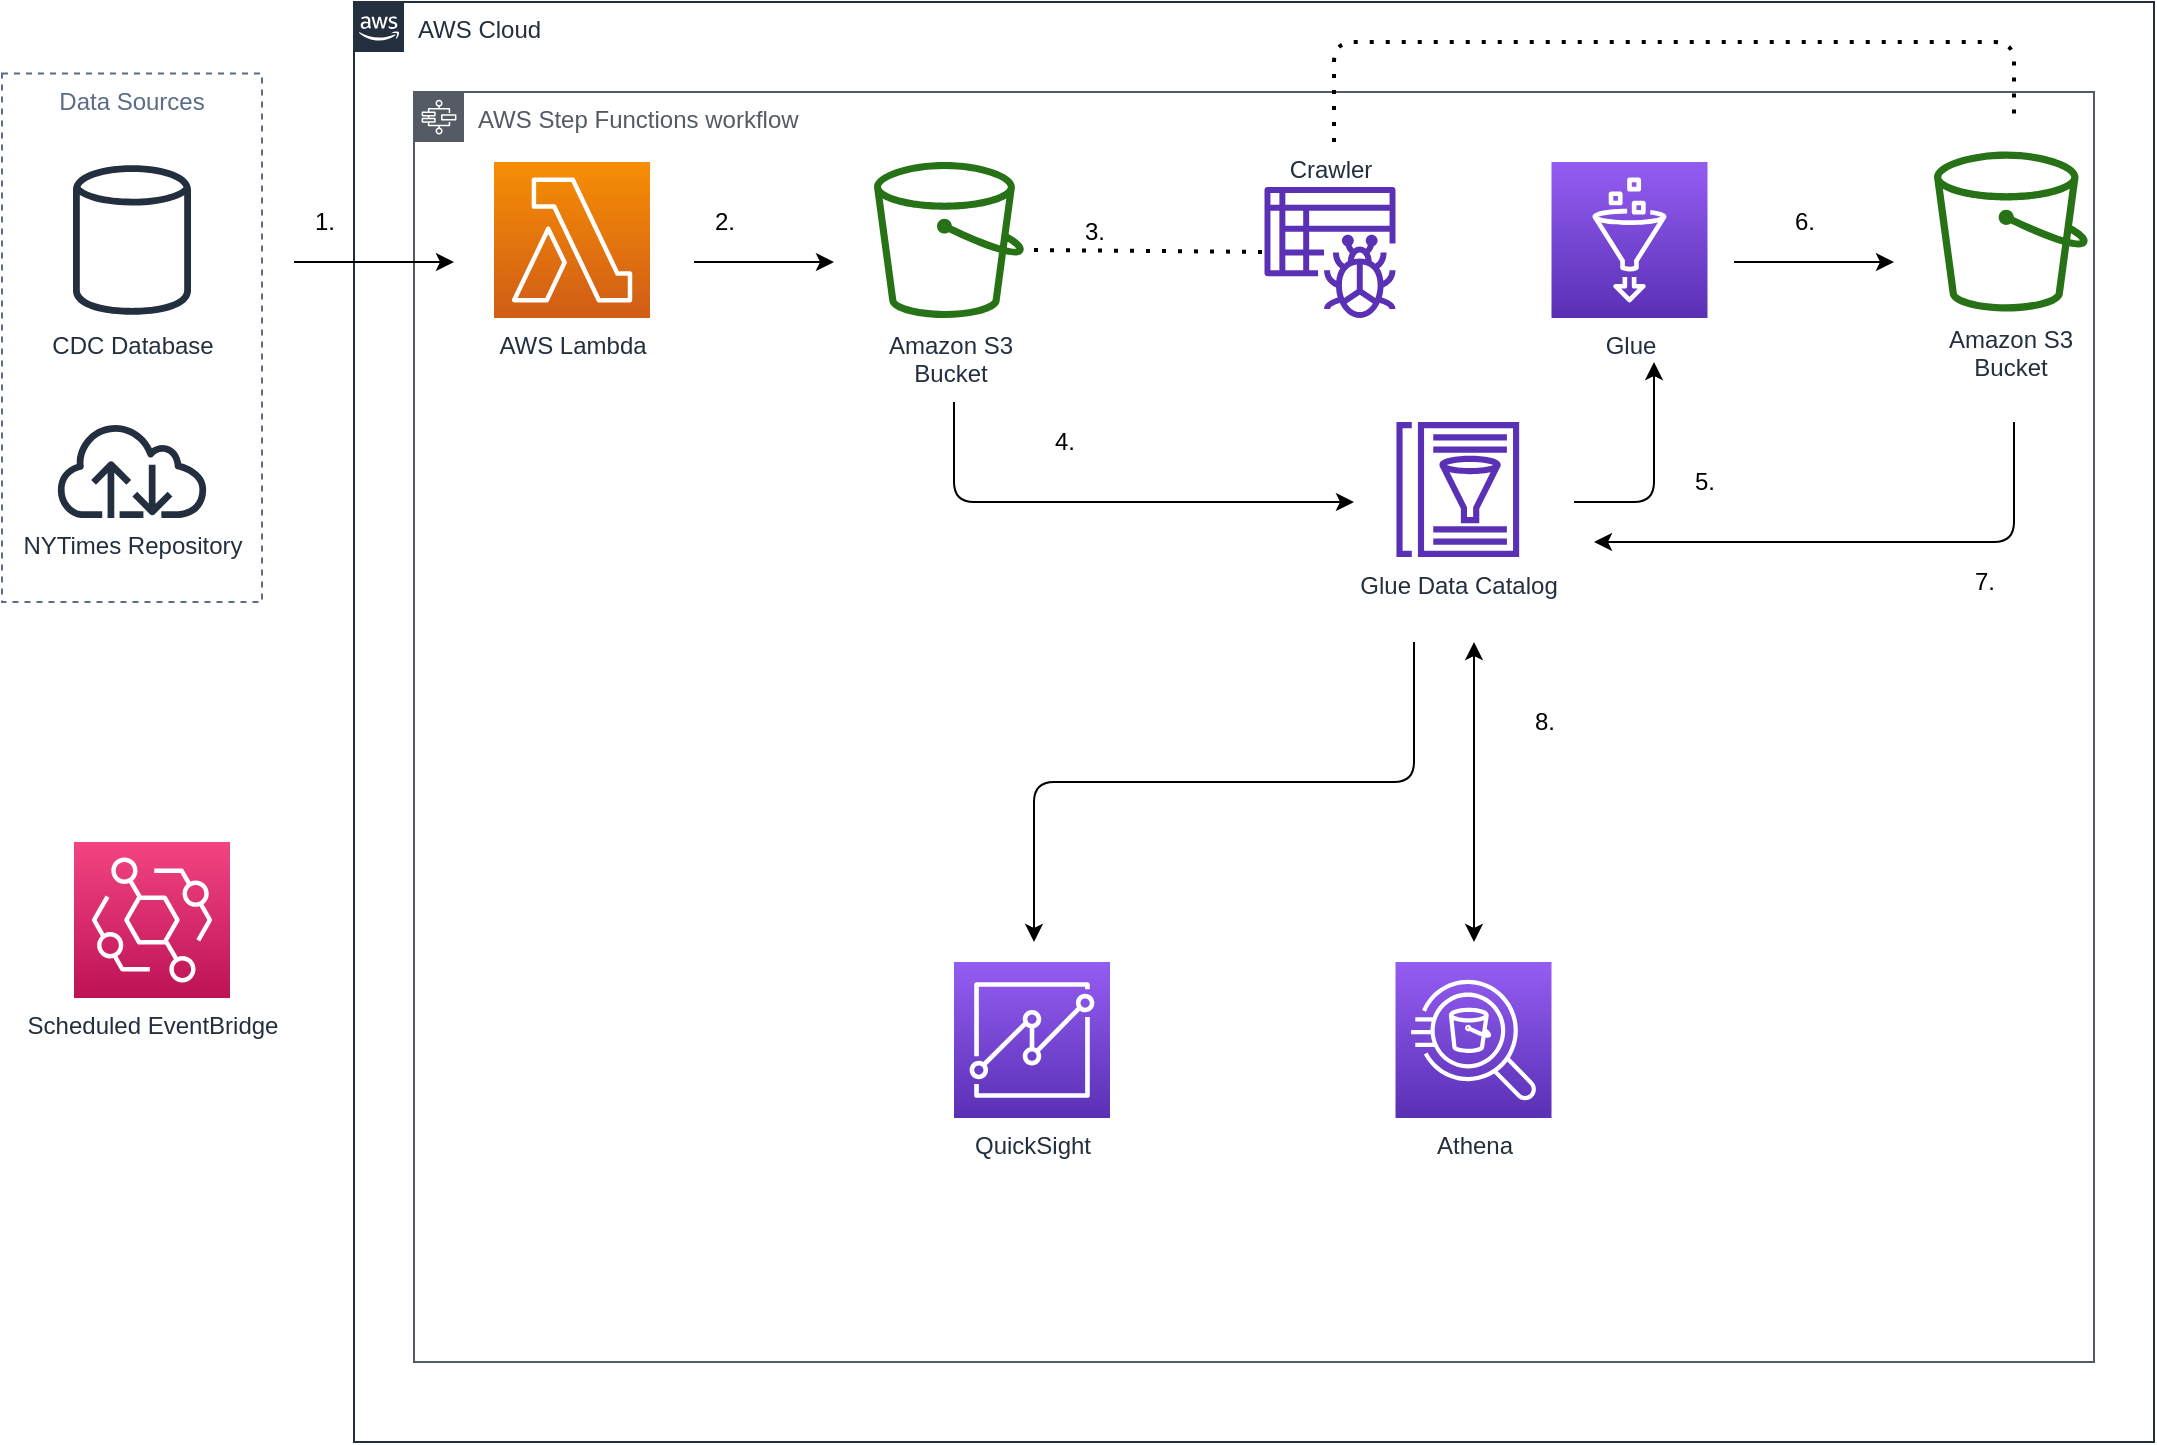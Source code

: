 <mxfile version="14.9.6" type="github">
  <diagram id="Ht1M8jgEwFfnCIfOTk4-" name="Page-1">
    <mxGraphModel dx="1517" dy="1747" grid="1" gridSize="10" guides="1" tooltips="1" connect="1" arrows="1" fold="1" page="1" pageScale="1" pageWidth="1169" pageHeight="827" math="0" shadow="0">
      <root>
        <mxCell id="0" />
        <mxCell id="1" parent="0" />
        <mxCell id="sa49QsE0EUEzj36IuMwf-55" value="AWS Cloud" style="points=[[0,0],[0.25,0],[0.5,0],[0.75,0],[1,0],[1,0.25],[1,0.5],[1,0.75],[1,1],[0.75,1],[0.5,1],[0.25,1],[0,1],[0,0.75],[0,0.5],[0,0.25]];outlineConnect=0;gradientColor=none;html=1;whiteSpace=wrap;fontSize=12;fontStyle=0;shape=mxgraph.aws4.group;grIcon=mxgraph.aws4.group_aws_cloud_alt;strokeColor=#232F3E;fillColor=none;verticalAlign=top;align=left;spacingLeft=30;fontColor=#232F3E;dashed=0;" vertex="1" parent="1">
          <mxGeometry x="230" y="-810" width="900" height="720" as="geometry" />
        </mxCell>
        <mxCell id="sa49QsE0EUEzj36IuMwf-57" value="AWS Step Functions workflow" style="outlineConnect=0;gradientColor=none;html=1;whiteSpace=wrap;fontSize=12;fontStyle=0;shape=mxgraph.aws4.group;grIcon=mxgraph.aws4.group_aws_step_functions_workflow;strokeColor=#545B64;fillColor=none;verticalAlign=top;align=left;spacingLeft=30;fontColor=#545B64;dashed=0;" vertex="1" parent="1">
          <mxGeometry x="260" y="-765" width="840" height="635" as="geometry" />
        </mxCell>
        <mxCell id="UEzPUAAOIrF-is8g5C7q-177" value="Amazon S3&lt;br&gt;Bucket&lt;br&gt;" style="outlineConnect=0;fontColor=#232F3E;gradientColor=none;fillColor=#277116;strokeColor=none;dashed=0;verticalLabelPosition=bottom;verticalAlign=top;align=center;html=1;fontSize=12;fontStyle=0;aspect=fixed;pointerEvents=1;shape=mxgraph.aws4.bucket;labelBackgroundColor=#ffffff;" parent="1" vertex="1">
          <mxGeometry x="490" y="-730" width="75" height="78" as="geometry" />
        </mxCell>
        <mxCell id="W5TTyE3rxZX66SbKd2Jt-6" value="AWS Lambda" style="points=[[0,0,0],[0.25,0,0],[0.5,0,0],[0.75,0,0],[1,0,0],[0,1,0],[0.25,1,0],[0.5,1,0],[0.75,1,0],[1,1,0],[0,0.25,0],[0,0.5,0],[0,0.75,0],[1,0.25,0],[1,0.5,0],[1,0.75,0]];outlineConnect=0;fontColor=#232F3E;gradientColor=#F78E04;gradientDirection=north;fillColor=#D05C17;strokeColor=#ffffff;dashed=0;verticalLabelPosition=bottom;verticalAlign=top;align=center;html=1;fontSize=12;fontStyle=0;aspect=fixed;shape=mxgraph.aws4.resourceIcon;resIcon=mxgraph.aws4.lambda;" parent="1" vertex="1">
          <mxGeometry x="300" y="-730" width="78" height="78" as="geometry" />
        </mxCell>
        <mxCell id="W5TTyE3rxZX66SbKd2Jt-7" value="Glue" style="points=[[0,0,0],[0.25,0,0],[0.5,0,0],[0.75,0,0],[1,0,0],[0,1,0],[0.25,1,0],[0.5,1,0],[0.75,1,0],[1,1,0],[0,0.25,0],[0,0.5,0],[0,0.75,0],[1,0.25,0],[1,0.5,0],[1,0.75,0]];outlineConnect=0;fontColor=#232F3E;gradientColor=#945DF2;gradientDirection=north;fillColor=#5A30B5;strokeColor=#ffffff;dashed=0;verticalLabelPosition=bottom;verticalAlign=top;align=center;html=1;fontSize=12;fontStyle=0;aspect=fixed;shape=mxgraph.aws4.resourceIcon;resIcon=mxgraph.aws4.glue;" parent="1" vertex="1">
          <mxGeometry x="828.75" y="-730" width="78" height="78" as="geometry" />
        </mxCell>
        <mxCell id="W5TTyE3rxZX66SbKd2Jt-8" value="QuickSight" style="points=[[0,0,0],[0.25,0,0],[0.5,0,0],[0.75,0,0],[1,0,0],[0,1,0],[0.25,1,0],[0.5,1,0],[0.75,1,0],[1,1,0],[0,0.25,0],[0,0.5,0],[0,0.75,0],[1,0.25,0],[1,0.5,0],[1,0.75,0]];outlineConnect=0;fontColor=#232F3E;gradientColor=#945DF2;gradientDirection=north;fillColor=#5A30B5;strokeColor=#ffffff;dashed=0;verticalLabelPosition=bottom;verticalAlign=top;align=center;html=1;fontSize=12;fontStyle=0;aspect=fixed;shape=mxgraph.aws4.resourceIcon;resIcon=mxgraph.aws4.quicksight;" parent="1" vertex="1">
          <mxGeometry x="530" y="-330" width="78" height="78" as="geometry" />
        </mxCell>
        <mxCell id="W5TTyE3rxZX66SbKd2Jt-10" value="Athena" style="points=[[0,0,0],[0.25,0,0],[0.5,0,0],[0.75,0,0],[1,0,0],[0,1,0],[0.25,1,0],[0.5,1,0],[0.75,1,0],[1,1,0],[0,0.25,0],[0,0.5,0],[0,0.75,0],[1,0.25,0],[1,0.5,0],[1,0.75,0]];outlineConnect=0;fontColor=#232F3E;gradientColor=#945DF2;gradientDirection=north;fillColor=#5A30B5;strokeColor=#ffffff;dashed=0;verticalLabelPosition=bottom;verticalAlign=top;align=center;html=1;fontSize=12;fontStyle=0;aspect=fixed;shape=mxgraph.aws4.resourceIcon;resIcon=mxgraph.aws4.athena;" parent="1" vertex="1">
          <mxGeometry x="750.75" y="-330" width="78" height="78" as="geometry" />
        </mxCell>
        <mxCell id="W5TTyE3rxZX66SbKd2Jt-12" value="Glue Data Catalog" style="outlineConnect=0;fontColor=#232F3E;gradientColor=none;fillColor=#5A30B5;strokeColor=none;dashed=0;verticalLabelPosition=bottom;verticalAlign=top;align=center;html=1;fontSize=12;fontStyle=0;aspect=fixed;pointerEvents=1;shape=mxgraph.aws4.glue_data_catalog;labelPosition=center;" parent="1" vertex="1">
          <mxGeometry x="750.75" y="-600" width="62.31" height="67.5" as="geometry" />
        </mxCell>
        <mxCell id="W5TTyE3rxZX66SbKd2Jt-13" value="Data Sources" style="fillColor=none;strokeColor=#5A6C86;dashed=1;verticalAlign=top;fontStyle=0;fontColor=#5A6C86;" parent="1" vertex="1">
          <mxGeometry x="54" y="-774.25" width="130" height="264.25" as="geometry" />
        </mxCell>
        <mxCell id="W5TTyE3rxZX66SbKd2Jt-14" value="CDC Database" style="outlineConnect=0;fontColor=#232F3E;gradientColor=none;fillColor=#232F3E;strokeColor=none;dashed=0;verticalLabelPosition=bottom;verticalAlign=top;align=center;html=1;fontSize=12;fontStyle=0;aspect=fixed;pointerEvents=1;shape=mxgraph.aws4.generic_database;" parent="1" vertex="1">
          <mxGeometry x="89.5" y="-730" width="59" height="78" as="geometry" />
        </mxCell>
        <mxCell id="W5TTyE3rxZX66SbKd2Jt-15" value="NYTimes Repository" style="outlineConnect=0;fontColor=#232F3E;gradientColor=none;fillColor=#232F3E;strokeColor=none;dashed=0;verticalLabelPosition=bottom;verticalAlign=top;align=center;html=1;fontSize=12;fontStyle=0;aspect=fixed;pointerEvents=1;shape=mxgraph.aws4.internet;" parent="1" vertex="1">
          <mxGeometry x="80" y="-600" width="78" height="48" as="geometry" />
        </mxCell>
        <mxCell id="sa49QsE0EUEzj36IuMwf-1" value="Amazon S3&lt;br&gt;Bucket&lt;br&gt;" style="outlineConnect=0;fontColor=#232F3E;gradientColor=none;fillColor=#277116;strokeColor=none;dashed=0;verticalLabelPosition=bottom;verticalAlign=top;align=center;html=1;fontSize=12;fontStyle=0;aspect=fixed;pointerEvents=1;shape=mxgraph.aws4.bucket;labelBackgroundColor=#ffffff;" vertex="1" parent="1">
          <mxGeometry x="1020" y="-735.25" width="76.92" height="80" as="geometry" />
        </mxCell>
        <mxCell id="sa49QsE0EUEzj36IuMwf-2" value="Crawler" style="outlineConnect=0;fontColor=#232F3E;gradientColor=none;fillColor=#5A30B5;strokeColor=none;dashed=0;verticalLabelPosition=top;verticalAlign=bottom;align=center;html=1;fontSize=12;fontStyle=0;aspect=fixed;pointerEvents=1;shape=mxgraph.aws4.glue_crawlers;labelPosition=center;" vertex="1" parent="1">
          <mxGeometry x="685.25" y="-717.5" width="65.5" height="65.5" as="geometry" />
        </mxCell>
        <mxCell id="sa49QsE0EUEzj36IuMwf-19" style="edgeStyle=orthogonalEdgeStyle;rounded=0;orthogonalLoop=1;jettySize=auto;html=1;exitX=0.5;exitY=1;exitDx=0;exitDy=0;" edge="1" parent="1">
          <mxGeometry relative="1" as="geometry">
            <mxPoint x="789.75" y="-469.25" as="sourcePoint" />
            <mxPoint x="789.75" y="-469.25" as="targetPoint" />
          </mxGeometry>
        </mxCell>
        <mxCell id="sa49QsE0EUEzj36IuMwf-22" value="1." style="text;html=1;align=center;verticalAlign=middle;resizable=0;points=[];autosize=1;strokeColor=none;" vertex="1" parent="1">
          <mxGeometry x="200" y="-710" width="30" height="20" as="geometry" />
        </mxCell>
        <mxCell id="sa49QsE0EUEzj36IuMwf-33" value="" style="endArrow=classic;html=1;" edge="1" parent="1">
          <mxGeometry width="50" height="50" relative="1" as="geometry">
            <mxPoint x="200" y="-680" as="sourcePoint" />
            <mxPoint x="280" y="-680" as="targetPoint" />
          </mxGeometry>
        </mxCell>
        <mxCell id="sa49QsE0EUEzj36IuMwf-34" value="" style="endArrow=classic;html=1;" edge="1" parent="1">
          <mxGeometry width="50" height="50" relative="1" as="geometry">
            <mxPoint x="400" y="-680" as="sourcePoint" />
            <mxPoint x="470" y="-680" as="targetPoint" />
          </mxGeometry>
        </mxCell>
        <mxCell id="sa49QsE0EUEzj36IuMwf-35" value="2." style="text;html=1;align=center;verticalAlign=middle;resizable=0;points=[];autosize=1;strokeColor=none;" vertex="1" parent="1">
          <mxGeometry x="400" y="-710" width="30" height="20" as="geometry" />
        </mxCell>
        <mxCell id="sa49QsE0EUEzj36IuMwf-36" value="" style="endArrow=none;dashed=1;html=1;dashPattern=1 3;strokeWidth=2;" edge="1" parent="1" target="sa49QsE0EUEzj36IuMwf-2">
          <mxGeometry width="50" height="50" relative="1" as="geometry">
            <mxPoint x="570" y="-686" as="sourcePoint" />
            <mxPoint x="650" y="-480" as="targetPoint" />
          </mxGeometry>
        </mxCell>
        <mxCell id="sa49QsE0EUEzj36IuMwf-37" value="3. " style="text;html=1;align=center;verticalAlign=middle;resizable=0;points=[];autosize=1;strokeColor=none;" vertex="1" parent="1">
          <mxGeometry x="585" y="-705.25" width="30" height="20" as="geometry" />
        </mxCell>
        <mxCell id="sa49QsE0EUEzj36IuMwf-39" value="" style="endArrow=classic;html=1;" edge="1" parent="1">
          <mxGeometry width="50" height="50" relative="1" as="geometry">
            <mxPoint x="530" y="-610" as="sourcePoint" />
            <mxPoint x="730" y="-560" as="targetPoint" />
            <Array as="points">
              <mxPoint x="530" y="-560" />
            </Array>
          </mxGeometry>
        </mxCell>
        <mxCell id="sa49QsE0EUEzj36IuMwf-40" value="4." style="text;html=1;align=center;verticalAlign=middle;resizable=0;points=[];autosize=1;strokeColor=none;" vertex="1" parent="1">
          <mxGeometry x="570" y="-600" width="30" height="20" as="geometry" />
        </mxCell>
        <mxCell id="sa49QsE0EUEzj36IuMwf-43" value="" style="endArrow=classic;html=1;" edge="1" parent="1">
          <mxGeometry width="50" height="50" relative="1" as="geometry">
            <mxPoint x="840" y="-560" as="sourcePoint" />
            <mxPoint x="880" y="-630" as="targetPoint" />
            <Array as="points">
              <mxPoint x="880" y="-560" />
            </Array>
          </mxGeometry>
        </mxCell>
        <mxCell id="sa49QsE0EUEzj36IuMwf-44" value="5." style="text;html=1;align=center;verticalAlign=middle;resizable=0;points=[];autosize=1;strokeColor=none;" vertex="1" parent="1">
          <mxGeometry x="890" y="-580" width="30" height="20" as="geometry" />
        </mxCell>
        <mxCell id="sa49QsE0EUEzj36IuMwf-45" value="" style="endArrow=classic;html=1;" edge="1" parent="1">
          <mxGeometry width="50" height="50" relative="1" as="geometry">
            <mxPoint x="920" y="-680" as="sourcePoint" />
            <mxPoint x="1000" y="-680" as="targetPoint" />
          </mxGeometry>
        </mxCell>
        <mxCell id="sa49QsE0EUEzj36IuMwf-46" value="6." style="text;html=1;align=center;verticalAlign=middle;resizable=0;points=[];autosize=1;strokeColor=none;" vertex="1" parent="1">
          <mxGeometry x="940" y="-710" width="30" height="20" as="geometry" />
        </mxCell>
        <mxCell id="sa49QsE0EUEzj36IuMwf-47" value="" style="endArrow=none;dashed=1;html=1;dashPattern=1 3;strokeWidth=2;" edge="1" parent="1">
          <mxGeometry width="50" height="50" relative="1" as="geometry">
            <mxPoint x="720" y="-740" as="sourcePoint" />
            <mxPoint x="1060" y="-750" as="targetPoint" />
            <Array as="points">
              <mxPoint x="720" y="-790" />
              <mxPoint x="1060" y="-790" />
            </Array>
          </mxGeometry>
        </mxCell>
        <mxCell id="sa49QsE0EUEzj36IuMwf-48" value="" style="endArrow=classic;html=1;" edge="1" parent="1">
          <mxGeometry width="50" height="50" relative="1" as="geometry">
            <mxPoint x="1060" y="-600" as="sourcePoint" />
            <mxPoint x="850" y="-540" as="targetPoint" />
            <Array as="points">
              <mxPoint x="1060" y="-540" />
            </Array>
          </mxGeometry>
        </mxCell>
        <mxCell id="sa49QsE0EUEzj36IuMwf-49" value="7." style="text;html=1;align=center;verticalAlign=middle;resizable=0;points=[];autosize=1;strokeColor=none;" vertex="1" parent="1">
          <mxGeometry x="1030" y="-530" width="30" height="20" as="geometry" />
        </mxCell>
        <mxCell id="sa49QsE0EUEzj36IuMwf-50" value="" style="endArrow=classic;startArrow=classic;html=1;" edge="1" parent="1">
          <mxGeometry width="50" height="50" relative="1" as="geometry">
            <mxPoint x="790" y="-340" as="sourcePoint" />
            <mxPoint x="790" y="-490" as="targetPoint" />
          </mxGeometry>
        </mxCell>
        <mxCell id="sa49QsE0EUEzj36IuMwf-51" value="" style="endArrow=classic;html=1;" edge="1" parent="1">
          <mxGeometry width="50" height="50" relative="1" as="geometry">
            <mxPoint x="760" y="-490" as="sourcePoint" />
            <mxPoint x="570" y="-340" as="targetPoint" />
            <Array as="points">
              <mxPoint x="760" y="-420" />
              <mxPoint x="570" y="-420" />
            </Array>
          </mxGeometry>
        </mxCell>
        <mxCell id="sa49QsE0EUEzj36IuMwf-53" value="8." style="text;html=1;align=center;verticalAlign=middle;resizable=0;points=[];autosize=1;strokeColor=none;" vertex="1" parent="1">
          <mxGeometry x="810" y="-460" width="30" height="20" as="geometry" />
        </mxCell>
        <mxCell id="sa49QsE0EUEzj36IuMwf-56" value="Scheduled EventBridge" style="points=[[0,0,0],[0.25,0,0],[0.5,0,0],[0.75,0,0],[1,0,0],[0,1,0],[0.25,1,0],[0.5,1,0],[0.75,1,0],[1,1,0],[0,0.25,0],[0,0.5,0],[0,0.75,0],[1,0.25,0],[1,0.5,0],[1,0.75,0]];outlineConnect=0;fontColor=#232F3E;gradientColor=#F34482;gradientDirection=north;fillColor=#BC1356;strokeColor=#ffffff;dashed=0;verticalLabelPosition=bottom;verticalAlign=top;align=center;html=1;fontSize=12;fontStyle=0;aspect=fixed;shape=mxgraph.aws4.resourceIcon;resIcon=mxgraph.aws4.eventbridge;" vertex="1" parent="1">
          <mxGeometry x="90" y="-390" width="78" height="78" as="geometry" />
        </mxCell>
      </root>
    </mxGraphModel>
  </diagram>
</mxfile>

